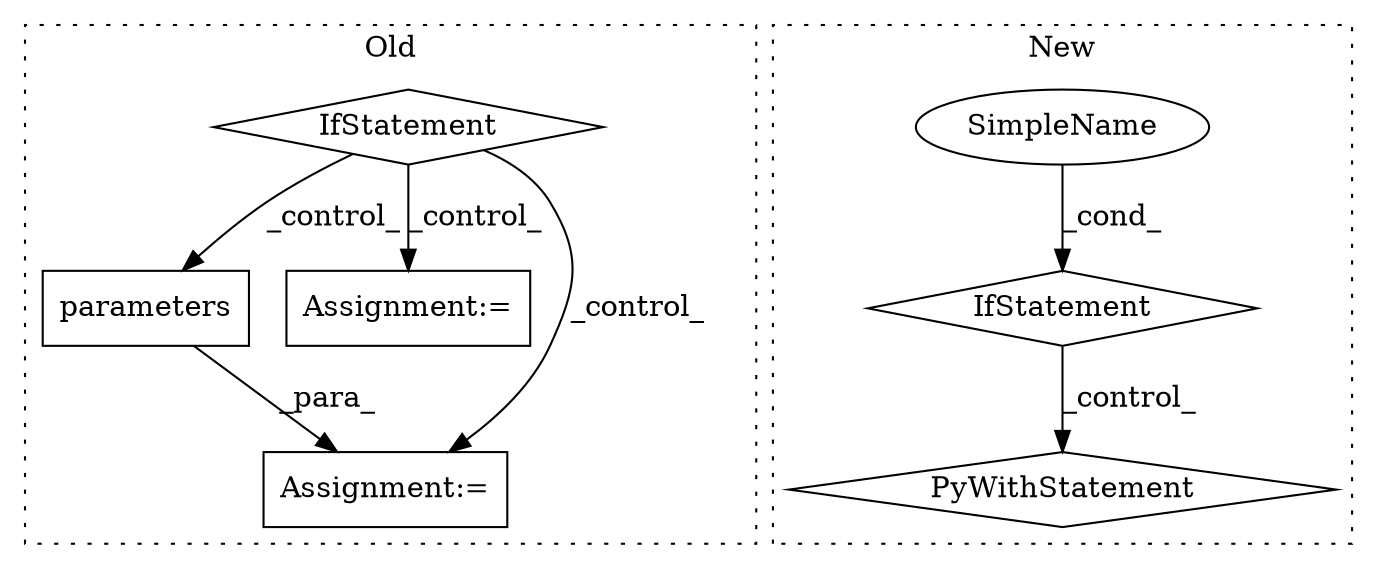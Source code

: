 digraph G {
subgraph cluster0 {
1 [label="parameters" a="32" s="7298" l="12" shape="box"];
4 [label="IfStatement" a="25" s="6555,6569" l="4,2" shape="diamond"];
6 [label="Assignment:=" a="7" s="7366,7456" l="57,2" shape="box"];
7 [label="Assignment:=" a="7" s="7256" l="1" shape="box"];
label = "Old";
style="dotted";
}
subgraph cluster1 {
2 [label="PyWithStatement" a="104" s="6436,6476" l="10,2" shape="diamond"];
3 [label="IfStatement" a="25" s="6391,6426" l="4,2" shape="diamond"];
5 [label="SimpleName" a="42" s="" l="" shape="ellipse"];
label = "New";
style="dotted";
}
1 -> 7 [label="_para_"];
3 -> 2 [label="_control_"];
4 -> 6 [label="_control_"];
4 -> 1 [label="_control_"];
4 -> 7 [label="_control_"];
5 -> 3 [label="_cond_"];
}